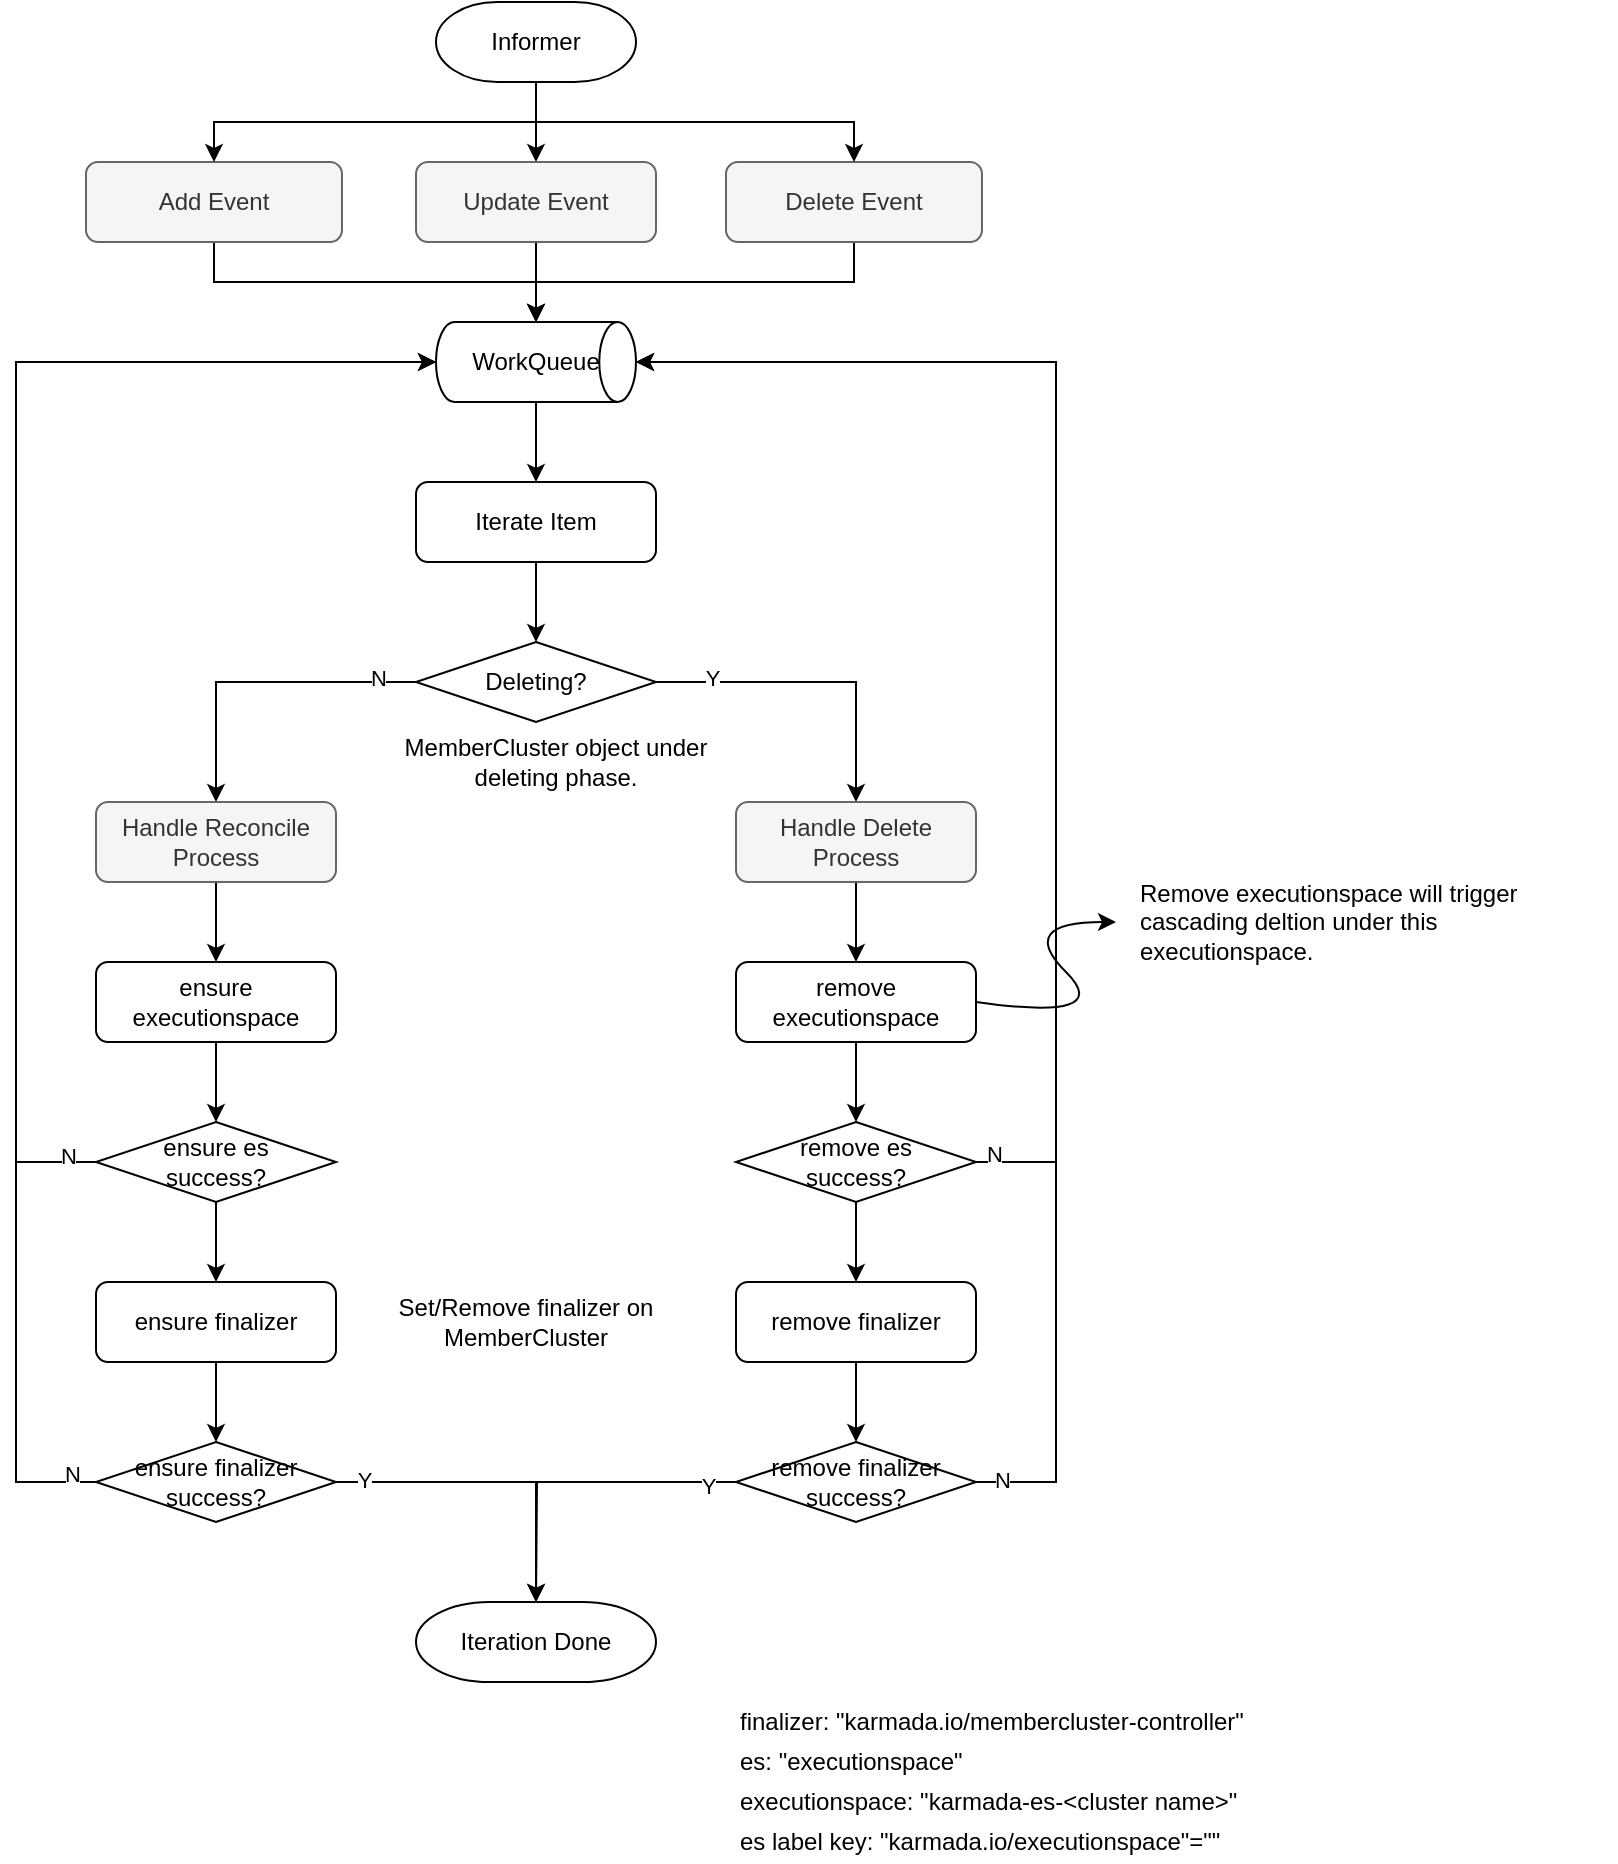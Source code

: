 <mxfile version="12.9.13" type="device"><diagram id="C5RBs43oDa-KdzZeNtuy" name="Page-1"><mxGraphModel dx="1422" dy="1970" grid="1" gridSize="10" guides="1" tooltips="1" connect="1" arrows="1" fold="1" page="1" pageScale="1" pageWidth="827" pageHeight="1169" math="0" shadow="0"><root><mxCell id="WIyWlLk6GJQsqaUBKTNV-0"/><mxCell id="WIyWlLk6GJQsqaUBKTNV-1" parent="WIyWlLk6GJQsqaUBKTNV-0"/><mxCell id="4sRUKEqbvLReG19u_-AS-17" value="" style="edgeStyle=orthogonalEdgeStyle;rounded=0;orthogonalLoop=1;jettySize=auto;html=1;" edge="1" parent="WIyWlLk6GJQsqaUBKTNV-1" source="4sRUKEqbvLReG19u_-AS-0" target="4sRUKEqbvLReG19u_-AS-1"><mxGeometry relative="1" as="geometry"/></mxCell><mxCell id="4sRUKEqbvLReG19u_-AS-0" value="Iterate Item" style="rounded=1;whiteSpace=wrap;html=1;" vertex="1" parent="WIyWlLk6GJQsqaUBKTNV-1"><mxGeometry x="320" y="40" width="120" height="40" as="geometry"/></mxCell><mxCell id="4sRUKEqbvLReG19u_-AS-18" style="edgeStyle=orthogonalEdgeStyle;rounded=0;orthogonalLoop=1;jettySize=auto;html=1;entryX=0.5;entryY=0;entryDx=0;entryDy=0;" edge="1" parent="WIyWlLk6GJQsqaUBKTNV-1" source="4sRUKEqbvLReG19u_-AS-1" target="4sRUKEqbvLReG19u_-AS-4"><mxGeometry relative="1" as="geometry"/></mxCell><mxCell id="4sRUKEqbvLReG19u_-AS-19" value="Y" style="edgeLabel;html=1;align=center;verticalAlign=middle;resizable=0;points=[];" vertex="1" connectable="0" parent="4sRUKEqbvLReG19u_-AS-18"><mxGeometry x="-0.65" y="2" relative="1" as="geometry"><mxPoint as="offset"/></mxGeometry></mxCell><mxCell id="4sRUKEqbvLReG19u_-AS-20" style="edgeStyle=orthogonalEdgeStyle;rounded=0;orthogonalLoop=1;jettySize=auto;html=1;entryX=0.5;entryY=0;entryDx=0;entryDy=0;" edge="1" parent="WIyWlLk6GJQsqaUBKTNV-1" source="4sRUKEqbvLReG19u_-AS-1" target="4sRUKEqbvLReG19u_-AS-2"><mxGeometry relative="1" as="geometry"/></mxCell><mxCell id="4sRUKEqbvLReG19u_-AS-21" value="N" style="edgeLabel;html=1;align=center;verticalAlign=middle;resizable=0;points=[];" vertex="1" connectable="0" parent="4sRUKEqbvLReG19u_-AS-20"><mxGeometry x="-0.762" y="-2" relative="1" as="geometry"><mxPoint as="offset"/></mxGeometry></mxCell><mxCell id="4sRUKEqbvLReG19u_-AS-1" value="Deleting?" style="strokeWidth=1;html=1;shape=mxgraph.flowchart.decision;whiteSpace=wrap;" vertex="1" parent="WIyWlLk6GJQsqaUBKTNV-1"><mxGeometry x="320" y="120" width="120" height="40" as="geometry"/></mxCell><mxCell id="4sRUKEqbvLReG19u_-AS-22" value="" style="edgeStyle=orthogonalEdgeStyle;rounded=0;orthogonalLoop=1;jettySize=auto;html=1;" edge="1" parent="WIyWlLk6GJQsqaUBKTNV-1" source="4sRUKEqbvLReG19u_-AS-2" target="4sRUKEqbvLReG19u_-AS-9"><mxGeometry relative="1" as="geometry"/></mxCell><mxCell id="4sRUKEqbvLReG19u_-AS-2" value="Handle Reconcile&lt;br&gt;Process" style="rounded=1;whiteSpace=wrap;html=1;labelBackgroundColor=none;fillColor=#f5f5f5;strokeColor=#666666;fontColor=#333333;" vertex="1" parent="WIyWlLk6GJQsqaUBKTNV-1"><mxGeometry x="160" y="200" width="120" height="40" as="geometry"/></mxCell><mxCell id="4sRUKEqbvLReG19u_-AS-29" value="" style="edgeStyle=orthogonalEdgeStyle;rounded=0;orthogonalLoop=1;jettySize=auto;html=1;" edge="1" parent="WIyWlLk6GJQsqaUBKTNV-1" source="4sRUKEqbvLReG19u_-AS-4" target="4sRUKEqbvLReG19u_-AS-13"><mxGeometry relative="1" as="geometry"/></mxCell><mxCell id="4sRUKEqbvLReG19u_-AS-4" value="Handle Delete Process" style="rounded=1;whiteSpace=wrap;html=1;fillColor=#f5f5f5;strokeColor=#666666;fontColor=#333333;" vertex="1" parent="WIyWlLk6GJQsqaUBKTNV-1"><mxGeometry x="480" y="200" width="120" height="40" as="geometry"/></mxCell><mxCell id="4sRUKEqbvLReG19u_-AS-25" value="" style="edgeStyle=orthogonalEdgeStyle;rounded=0;orthogonalLoop=1;jettySize=auto;html=1;" edge="1" parent="WIyWlLk6GJQsqaUBKTNV-1" source="4sRUKEqbvLReG19u_-AS-5" target="4sRUKEqbvLReG19u_-AS-8"><mxGeometry relative="1" as="geometry"/></mxCell><mxCell id="4sRUKEqbvLReG19u_-AS-5" value="ensure finalizer" style="rounded=1;whiteSpace=wrap;html=1;" vertex="1" parent="WIyWlLk6GJQsqaUBKTNV-1"><mxGeometry x="160" y="440" width="120" height="40" as="geometry"/></mxCell><mxCell id="4sRUKEqbvLReG19u_-AS-6" value="finalizer: &quot;karmada.io/membercluster-controller&quot;" style="text;html=1;strokeColor=none;fillColor=none;align=left;verticalAlign=middle;whiteSpace=wrap;rounded=0;fontStyle=0" vertex="1" parent="WIyWlLk6GJQsqaUBKTNV-1"><mxGeometry x="480" y="650" width="320" height="20" as="geometry"/></mxCell><mxCell id="4sRUKEqbvLReG19u_-AS-26" style="edgeStyle=orthogonalEdgeStyle;rounded=0;orthogonalLoop=1;jettySize=auto;html=1;entryX=0.5;entryY=0;entryDx=0;entryDy=0;entryPerimeter=0;" edge="1" parent="WIyWlLk6GJQsqaUBKTNV-1" source="4sRUKEqbvLReG19u_-AS-8" target="4sRUKEqbvLReG19u_-AS-16"><mxGeometry relative="1" as="geometry"/></mxCell><mxCell id="4sRUKEqbvLReG19u_-AS-44" value="Y" style="edgeLabel;html=1;align=center;verticalAlign=middle;resizable=0;points=[];" vertex="1" connectable="0" parent="4sRUKEqbvLReG19u_-AS-26"><mxGeometry x="-0.825" y="1" relative="1" as="geometry"><mxPoint as="offset"/></mxGeometry></mxCell><mxCell id="4sRUKEqbvLReG19u_-AS-35" style="edgeStyle=orthogonalEdgeStyle;rounded=0;orthogonalLoop=1;jettySize=auto;html=1;entryX=0;entryY=0.5;entryDx=0;entryDy=0;entryPerimeter=0;" edge="1" parent="WIyWlLk6GJQsqaUBKTNV-1" source="4sRUKEqbvLReG19u_-AS-8" target="4sRUKEqbvLReG19u_-AS-58"><mxGeometry relative="1" as="geometry"><mxPoint x="320" y="-20" as="targetPoint"/><Array as="points"><mxPoint x="120" y="540"/><mxPoint x="120" y="-20"/></Array></mxGeometry></mxCell><mxCell id="4sRUKEqbvLReG19u_-AS-43" value="N" style="edgeLabel;html=1;align=center;verticalAlign=middle;resizable=0;points=[];" vertex="1" connectable="0" parent="4sRUKEqbvLReG19u_-AS-35"><mxGeometry x="-0.969" y="-4" relative="1" as="geometry"><mxPoint as="offset"/></mxGeometry></mxCell><mxCell id="4sRUKEqbvLReG19u_-AS-8" value="ensure finalizer&lt;br&gt;success?" style="strokeWidth=1;html=1;shape=mxgraph.flowchart.decision;whiteSpace=wrap;" vertex="1" parent="WIyWlLk6GJQsqaUBKTNV-1"><mxGeometry x="160" y="520" width="120" height="40" as="geometry"/></mxCell><mxCell id="4sRUKEqbvLReG19u_-AS-23" value="" style="edgeStyle=orthogonalEdgeStyle;rounded=0;orthogonalLoop=1;jettySize=auto;html=1;" edge="1" parent="WIyWlLk6GJQsqaUBKTNV-1" source="4sRUKEqbvLReG19u_-AS-9" target="4sRUKEqbvLReG19u_-AS-10"><mxGeometry relative="1" as="geometry"/></mxCell><mxCell id="4sRUKEqbvLReG19u_-AS-9" value="ensure executionspace" style="rounded=1;whiteSpace=wrap;html=1;" vertex="1" parent="WIyWlLk6GJQsqaUBKTNV-1"><mxGeometry x="160" y="280" width="120" height="40" as="geometry"/></mxCell><mxCell id="4sRUKEqbvLReG19u_-AS-24" value="" style="edgeStyle=orthogonalEdgeStyle;rounded=0;orthogonalLoop=1;jettySize=auto;html=1;" edge="1" parent="WIyWlLk6GJQsqaUBKTNV-1" source="4sRUKEqbvLReG19u_-AS-10" target="4sRUKEqbvLReG19u_-AS-5"><mxGeometry relative="1" as="geometry"/></mxCell><mxCell id="4sRUKEqbvLReG19u_-AS-33" style="edgeStyle=orthogonalEdgeStyle;rounded=0;orthogonalLoop=1;jettySize=auto;html=1;entryX=0;entryY=0.5;entryDx=0;entryDy=0;entryPerimeter=0;" edge="1" parent="WIyWlLk6GJQsqaUBKTNV-1" source="4sRUKEqbvLReG19u_-AS-10" target="4sRUKEqbvLReG19u_-AS-58"><mxGeometry relative="1" as="geometry"><Array as="points"><mxPoint x="120" y="380"/><mxPoint x="120" y="-20"/></Array></mxGeometry></mxCell><mxCell id="4sRUKEqbvLReG19u_-AS-48" value="N" style="edgeLabel;html=1;align=center;verticalAlign=middle;resizable=0;points=[];" vertex="1" connectable="0" parent="4sRUKEqbvLReG19u_-AS-33"><mxGeometry x="-0.955" y="-3" relative="1" as="geometry"><mxPoint as="offset"/></mxGeometry></mxCell><mxCell id="4sRUKEqbvLReG19u_-AS-10" value="ensure es&lt;br&gt;success?" style="strokeWidth=1;html=1;shape=mxgraph.flowchart.decision;whiteSpace=wrap;" vertex="1" parent="WIyWlLk6GJQsqaUBKTNV-1"><mxGeometry x="160" y="360" width="120" height="40" as="geometry"/></mxCell><mxCell id="4sRUKEqbvLReG19u_-AS-31" value="" style="edgeStyle=orthogonalEdgeStyle;rounded=0;orthogonalLoop=1;jettySize=auto;html=1;" edge="1" parent="WIyWlLk6GJQsqaUBKTNV-1" source="4sRUKEqbvLReG19u_-AS-12" target="4sRUKEqbvLReG19u_-AS-14"><mxGeometry relative="1" as="geometry"/></mxCell><mxCell id="4sRUKEqbvLReG19u_-AS-34" style="edgeStyle=orthogonalEdgeStyle;rounded=0;orthogonalLoop=1;jettySize=auto;html=1;entryX=1;entryY=0.5;entryDx=0;entryDy=0;entryPerimeter=0;" edge="1" parent="WIyWlLk6GJQsqaUBKTNV-1" source="4sRUKEqbvLReG19u_-AS-12" target="4sRUKEqbvLReG19u_-AS-58"><mxGeometry relative="1" as="geometry"><Array as="points"><mxPoint x="640" y="380"/><mxPoint x="640" y="-20"/></Array></mxGeometry></mxCell><mxCell id="4sRUKEqbvLReG19u_-AS-47" value="N" style="edgeLabel;html=1;align=center;verticalAlign=middle;resizable=0;points=[];" vertex="1" connectable="0" parent="4sRUKEqbvLReG19u_-AS-34"><mxGeometry x="-0.974" y="4" relative="1" as="geometry"><mxPoint as="offset"/></mxGeometry></mxCell><mxCell id="4sRUKEqbvLReG19u_-AS-12" value="remove es&lt;br&gt;success?" style="strokeWidth=1;html=1;shape=mxgraph.flowchart.decision;whiteSpace=wrap;" vertex="1" parent="WIyWlLk6GJQsqaUBKTNV-1"><mxGeometry x="480" y="360" width="120" height="40" as="geometry"/></mxCell><mxCell id="4sRUKEqbvLReG19u_-AS-30" value="" style="edgeStyle=orthogonalEdgeStyle;rounded=0;orthogonalLoop=1;jettySize=auto;html=1;" edge="1" parent="WIyWlLk6GJQsqaUBKTNV-1" source="4sRUKEqbvLReG19u_-AS-13" target="4sRUKEqbvLReG19u_-AS-12"><mxGeometry relative="1" as="geometry"/></mxCell><mxCell id="4sRUKEqbvLReG19u_-AS-13" value="remove executionspace" style="rounded=1;whiteSpace=wrap;html=1;" vertex="1" parent="WIyWlLk6GJQsqaUBKTNV-1"><mxGeometry x="480" y="280" width="120" height="40" as="geometry"/></mxCell><mxCell id="4sRUKEqbvLReG19u_-AS-32" value="" style="edgeStyle=orthogonalEdgeStyle;rounded=0;orthogonalLoop=1;jettySize=auto;html=1;" edge="1" parent="WIyWlLk6GJQsqaUBKTNV-1" source="4sRUKEqbvLReG19u_-AS-14" target="4sRUKEqbvLReG19u_-AS-15"><mxGeometry relative="1" as="geometry"/></mxCell><mxCell id="4sRUKEqbvLReG19u_-AS-14" value="remove finalizer" style="rounded=1;whiteSpace=wrap;html=1;" vertex="1" parent="WIyWlLk6GJQsqaUBKTNV-1"><mxGeometry x="480" y="440" width="120" height="40" as="geometry"/></mxCell><mxCell id="4sRUKEqbvLReG19u_-AS-28" style="edgeStyle=orthogonalEdgeStyle;rounded=0;orthogonalLoop=1;jettySize=auto;html=1;" edge="1" parent="WIyWlLk6GJQsqaUBKTNV-1" source="4sRUKEqbvLReG19u_-AS-15"><mxGeometry relative="1" as="geometry"><mxPoint x="380" y="600" as="targetPoint"/></mxGeometry></mxCell><mxCell id="4sRUKEqbvLReG19u_-AS-45" value="Y" style="edgeLabel;html=1;align=center;verticalAlign=middle;resizable=0;points=[];" vertex="1" connectable="0" parent="4sRUKEqbvLReG19u_-AS-28"><mxGeometry x="-0.821" y="2" relative="1" as="geometry"><mxPoint as="offset"/></mxGeometry></mxCell><mxCell id="4sRUKEqbvLReG19u_-AS-36" style="edgeStyle=orthogonalEdgeStyle;rounded=0;orthogonalLoop=1;jettySize=auto;html=1;entryX=1;entryY=0.5;entryDx=0;entryDy=0;entryPerimeter=0;" edge="1" parent="WIyWlLk6GJQsqaUBKTNV-1" source="4sRUKEqbvLReG19u_-AS-15" target="4sRUKEqbvLReG19u_-AS-58"><mxGeometry relative="1" as="geometry"><mxPoint x="440" y="60" as="targetPoint"/><Array as="points"><mxPoint x="640" y="540"/><mxPoint x="640" y="-20"/></Array></mxGeometry></mxCell><mxCell id="4sRUKEqbvLReG19u_-AS-46" value="N" style="edgeLabel;html=1;align=center;verticalAlign=middle;resizable=0;points=[];" vertex="1" connectable="0" parent="4sRUKEqbvLReG19u_-AS-36"><mxGeometry x="-0.968" y="1" relative="1" as="geometry"><mxPoint as="offset"/></mxGeometry></mxCell><mxCell id="4sRUKEqbvLReG19u_-AS-15" value="remove finalizer&lt;br&gt;success?" style="strokeWidth=1;html=1;shape=mxgraph.flowchart.decision;whiteSpace=wrap;" vertex="1" parent="WIyWlLk6GJQsqaUBKTNV-1"><mxGeometry x="480" y="520" width="120" height="40" as="geometry"/></mxCell><mxCell id="4sRUKEqbvLReG19u_-AS-16" value="Iteration Done" style="strokeWidth=1;html=1;shape=mxgraph.flowchart.terminator;whiteSpace=wrap;align=center;" vertex="1" parent="WIyWlLk6GJQsqaUBKTNV-1"><mxGeometry x="320" y="600" width="120" height="40" as="geometry"/></mxCell><mxCell id="4sRUKEqbvLReG19u_-AS-37" value="Remove executionspace will trigger cascading deltion under this executionspace.&amp;nbsp;" style="text;html=1;strokeColor=none;fillColor=none;align=left;verticalAlign=middle;whiteSpace=wrap;rounded=0;" vertex="1" parent="WIyWlLk6GJQsqaUBKTNV-1"><mxGeometry x="680" y="240" width="240" height="40" as="geometry"/></mxCell><mxCell id="4sRUKEqbvLReG19u_-AS-39" value="" style="curved=1;endArrow=classic;html=1;exitX=1;exitY=0.5;exitDx=0;exitDy=0;" edge="1" parent="WIyWlLk6GJQsqaUBKTNV-1" source="4sRUKEqbvLReG19u_-AS-13"><mxGeometry width="50" height="50" relative="1" as="geometry"><mxPoint x="620" y="310" as="sourcePoint"/><mxPoint x="670" y="260" as="targetPoint"/><Array as="points"><mxPoint x="670" y="310"/><mxPoint x="620" y="260"/></Array></mxGeometry></mxCell><mxCell id="4sRUKEqbvLReG19u_-AS-40" value="executionspace: &quot;karmada-es-&amp;lt;cluster name&amp;gt;&quot;" style="text;html=1;strokeColor=none;fillColor=none;align=left;verticalAlign=middle;whiteSpace=wrap;rounded=0;fontStyle=0" vertex="1" parent="WIyWlLk6GJQsqaUBKTNV-1"><mxGeometry x="480" y="690" width="320" height="20" as="geometry"/></mxCell><mxCell id="4sRUKEqbvLReG19u_-AS-41" value="MemberCluster object under deleting phase." style="text;html=1;strokeColor=none;fillColor=none;align=center;verticalAlign=middle;whiteSpace=wrap;rounded=0;" vertex="1" parent="WIyWlLk6GJQsqaUBKTNV-1"><mxGeometry x="310" y="170" width="160" height="20" as="geometry"/></mxCell><mxCell id="4sRUKEqbvLReG19u_-AS-42" value="Set/Remove finalizer on MemberCluster" style="text;html=1;strokeColor=none;fillColor=none;align=center;verticalAlign=middle;whiteSpace=wrap;rounded=0;" vertex="1" parent="WIyWlLk6GJQsqaUBKTNV-1"><mxGeometry x="290" y="450" width="170" height="20" as="geometry"/></mxCell><mxCell id="4sRUKEqbvLReG19u_-AS-49" value="es: &quot;executionspace&quot;" style="text;html=1;strokeColor=none;fillColor=none;align=left;verticalAlign=middle;whiteSpace=wrap;rounded=0;fontStyle=0" vertex="1" parent="WIyWlLk6GJQsqaUBKTNV-1"><mxGeometry x="480" y="670" width="320" height="20" as="geometry"/></mxCell><mxCell id="4sRUKEqbvLReG19u_-AS-50" value="es label key: &quot;karmada.io/executionspace&quot;=&quot;&quot;" style="text;html=1;strokeColor=none;fillColor=none;align=left;verticalAlign=middle;whiteSpace=wrap;rounded=0;fontStyle=0" vertex="1" parent="WIyWlLk6GJQsqaUBKTNV-1"><mxGeometry x="480" y="710" width="320" height="20" as="geometry"/></mxCell><mxCell id="4sRUKEqbvLReG19u_-AS-64" style="edgeStyle=orthogonalEdgeStyle;rounded=0;orthogonalLoop=1;jettySize=auto;html=1;" edge="1" parent="WIyWlLk6GJQsqaUBKTNV-1" source="4sRUKEqbvLReG19u_-AS-52" target="4sRUKEqbvLReG19u_-AS-58"><mxGeometry relative="1" as="geometry"><Array as="points"><mxPoint x="219" y="-60"/><mxPoint x="380" y="-60"/></Array></mxGeometry></mxCell><mxCell id="4sRUKEqbvLReG19u_-AS-52" value="Add Event" style="rounded=1;whiteSpace=wrap;html=1;labelBackgroundColor=none;fillColor=#f5f5f5;strokeColor=#666666;fontColor=#333333;" vertex="1" parent="WIyWlLk6GJQsqaUBKTNV-1"><mxGeometry x="155" y="-120" width="128" height="40" as="geometry"/></mxCell><mxCell id="4sRUKEqbvLReG19u_-AS-65" style="edgeStyle=orthogonalEdgeStyle;rounded=0;orthogonalLoop=1;jettySize=auto;html=1;" edge="1" parent="WIyWlLk6GJQsqaUBKTNV-1" source="4sRUKEqbvLReG19u_-AS-53"><mxGeometry relative="1" as="geometry"><mxPoint x="380" y="-40" as="targetPoint"/><Array as="points"><mxPoint x="539" y="-60"/><mxPoint x="380" y="-60"/></Array></mxGeometry></mxCell><mxCell id="4sRUKEqbvLReG19u_-AS-53" value="Delete Event" style="rounded=1;whiteSpace=wrap;html=1;fillColor=#f5f5f5;strokeColor=#666666;fontColor=#333333;" vertex="1" parent="WIyWlLk6GJQsqaUBKTNV-1"><mxGeometry x="475" y="-120" width="128" height="40" as="geometry"/></mxCell><mxCell id="4sRUKEqbvLReG19u_-AS-54" style="edgeStyle=orthogonalEdgeStyle;rounded=0;orthogonalLoop=1;jettySize=auto;html=1;exitX=0.5;exitY=1;exitDx=0;exitDy=0;exitPerimeter=0;" edge="1" parent="WIyWlLk6GJQsqaUBKTNV-1" source="4sRUKEqbvLReG19u_-AS-57" target="4sRUKEqbvLReG19u_-AS-52"><mxGeometry relative="1" as="geometry"/></mxCell><mxCell id="4sRUKEqbvLReG19u_-AS-55" value="" style="edgeStyle=orthogonalEdgeStyle;rounded=0;orthogonalLoop=1;jettySize=auto;html=1;" edge="1" parent="WIyWlLk6GJQsqaUBKTNV-1" source="4sRUKEqbvLReG19u_-AS-57" target="4sRUKEqbvLReG19u_-AS-59"><mxGeometry relative="1" as="geometry"/></mxCell><mxCell id="4sRUKEqbvLReG19u_-AS-56" style="edgeStyle=orthogonalEdgeStyle;rounded=0;orthogonalLoop=1;jettySize=auto;html=1;entryX=0.5;entryY=0;entryDx=0;entryDy=0;exitX=0.5;exitY=1;exitDx=0;exitDy=0;exitPerimeter=0;" edge="1" parent="WIyWlLk6GJQsqaUBKTNV-1" source="4sRUKEqbvLReG19u_-AS-57" target="4sRUKEqbvLReG19u_-AS-53"><mxGeometry relative="1" as="geometry"/></mxCell><mxCell id="4sRUKEqbvLReG19u_-AS-57" value="Informer" style="strokeWidth=1;html=1;shape=mxgraph.flowchart.terminator;whiteSpace=wrap;" vertex="1" parent="WIyWlLk6GJQsqaUBKTNV-1"><mxGeometry x="330" y="-200" width="100" height="40" as="geometry"/></mxCell><mxCell id="4sRUKEqbvLReG19u_-AS-63" value="" style="edgeStyle=orthogonalEdgeStyle;rounded=0;orthogonalLoop=1;jettySize=auto;html=1;" edge="1" parent="WIyWlLk6GJQsqaUBKTNV-1" source="4sRUKEqbvLReG19u_-AS-58" target="4sRUKEqbvLReG19u_-AS-0"><mxGeometry relative="1" as="geometry"/></mxCell><mxCell id="4sRUKEqbvLReG19u_-AS-58" value="WorkQueue" style="strokeWidth=1;html=1;shape=mxgraph.flowchart.direct_data;whiteSpace=wrap;" vertex="1" parent="WIyWlLk6GJQsqaUBKTNV-1"><mxGeometry x="330" y="-40" width="100" height="40" as="geometry"/></mxCell><mxCell id="4sRUKEqbvLReG19u_-AS-61" value="" style="edgeStyle=orthogonalEdgeStyle;rounded=0;orthogonalLoop=1;jettySize=auto;html=1;" edge="1" parent="WIyWlLk6GJQsqaUBKTNV-1" source="4sRUKEqbvLReG19u_-AS-59" target="4sRUKEqbvLReG19u_-AS-58"><mxGeometry relative="1" as="geometry"/></mxCell><mxCell id="4sRUKEqbvLReG19u_-AS-59" value="Update Event" style="rounded=1;whiteSpace=wrap;html=1;labelBackgroundColor=none;fillColor=#f5f5f5;strokeColor=#666666;fontColor=#333333;" vertex="1" parent="WIyWlLk6GJQsqaUBKTNV-1"><mxGeometry x="320" y="-120" width="120" height="40" as="geometry"/></mxCell></root></mxGraphModel></diagram></mxfile>
